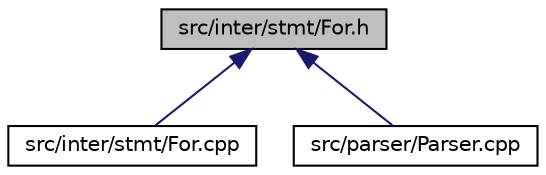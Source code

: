 digraph "src/inter/stmt/For.h"
{
  edge [fontname="Helvetica",fontsize="10",labelfontname="Helvetica",labelfontsize="10"];
  node [fontname="Helvetica",fontsize="10",shape=record];
  Node21 [label="src/inter/stmt/For.h",height=0.2,width=0.4,color="black", fillcolor="grey75", style="filled", fontcolor="black"];
  Node21 -> Node22 [dir="back",color="midnightblue",fontsize="10",style="solid"];
  Node22 [label="src/inter/stmt/For.cpp",height=0.2,width=0.4,color="black", fillcolor="white", style="filled",URL="$_for_8cpp.html"];
  Node21 -> Node23 [dir="back",color="midnightblue",fontsize="10",style="solid"];
  Node23 [label="src/parser/Parser.cpp",height=0.2,width=0.4,color="black", fillcolor="white", style="filled",URL="$_parser_8cpp.html"];
}
